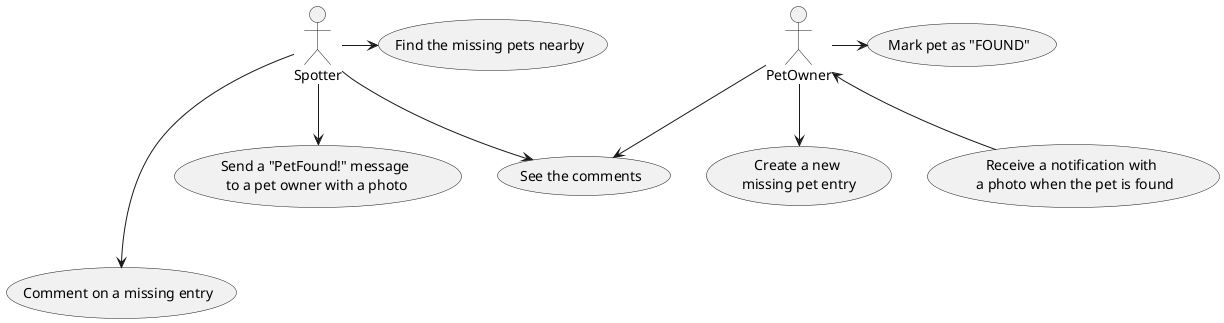 @startuml
Spotter -> (Find the missing pets nearby)
Spotter ---> (Comment on a missing entry)
Spotter --> (Send a "PetFound!" message\n to a pet owner with a photo)
Spotter --> (See the comments)
PetOwner --> (See the comments)
PetOwner --> (Create a new \nmissing pet entry)
PetOwner -> (Mark pet as "FOUND")
PetOwner <-- (Receive a notification with \n a photo when the pet is found)
@enduml

